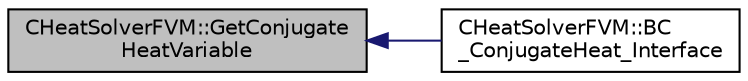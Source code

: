 digraph "CHeatSolverFVM::GetConjugateHeatVariable"
{
  edge [fontname="Helvetica",fontsize="10",labelfontname="Helvetica",labelfontsize="10"];
  node [fontname="Helvetica",fontsize="10",shape=record];
  rankdir="LR";
  Node311 [label="CHeatSolverFVM::GetConjugate\lHeatVariable",height=0.2,width=0.4,color="black", fillcolor="grey75", style="filled", fontcolor="black"];
  Node311 -> Node312 [dir="back",color="midnightblue",fontsize="10",style="solid",fontname="Helvetica"];
  Node312 [label="CHeatSolverFVM::BC\l_ConjugateHeat_Interface",height=0.2,width=0.4,color="black", fillcolor="white", style="filled",URL="$class_c_heat_solver_f_v_m.html#ab4ec9e8b3220ab50392d3387bc12d894",tooltip="Impose the (received) conjugate heat variables. "];
}
